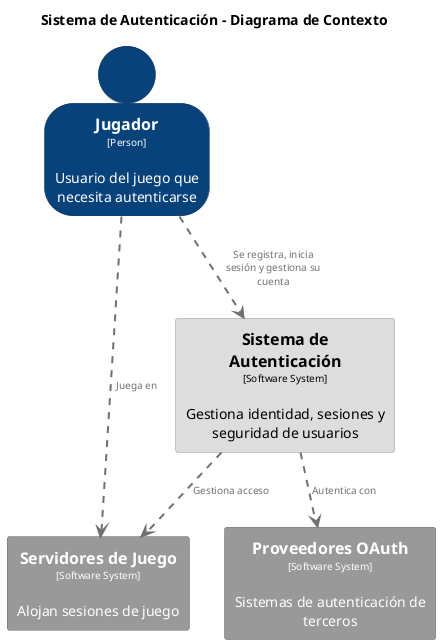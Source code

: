 @startuml auth-context-diagram
set separator none
title Sistema de Autenticación - Diagrama de Contexto

top to bottom direction

skinparam {
  arrowFontSize 10
  defaultTextAlignment center
  wrapWidth 200
  maxMessageSize 100
}

hide stereotype

skinparam person<<Jugador>> {
  BackgroundColor #08427b
  FontColor #ffffff
  BorderColor #052e56
  shadowing false
}
skinparam rectangle<<ProveedoresOAuth>> {
  BackgroundColor #999999
  FontColor #ffffff
  BorderColor #6b6b6b
  shadowing false
}
skinparam rectangle<<ServidoresdeJuego>> {
  BackgroundColor #999999
  FontColor #ffffff
  BorderColor #6b6b6b
  shadowing false
}
skinparam rectangle<<SistemadeAutenticación>> {
  BackgroundColor #dddddd
  FontColor #000000
  BorderColor #9a9a9a
  shadowing false
}

person "==Jugador\n<size:10>[Person]</size>\n\nUsuario del juego que necesita autenticarse" <<Jugador>> as Jugador
rectangle "==Proveedores OAuth\n<size:10>[Software System]</size>\n\nSistemas de autenticación de terceros" <<ProveedoresOAuth>> as ProveedoresOAuth
rectangle "==Servidores de Juego\n<size:10>[Software System]</size>\n\nAlojan sesiones de juego" <<ServidoresdeJuego>> as ServidoresdeJuego
rectangle "==Sistema de Autenticación\n<size:10>[Software System]</size>\n\nGestiona identidad, sesiones y seguridad de usuarios" <<SistemadeAutenticación>> as SistemadeAutenticación

Jugador .[#707070,thickness=2].> SistemadeAutenticación : "<color:#707070>Se registra, inicia sesión y gestiona su cuenta"
Jugador .[#707070,thickness=2].> ServidoresdeJuego : "<color:#707070>Juega en"
SistemadeAutenticación .[#707070,thickness=2].> ProveedoresOAuth : "<color:#707070>Autentica con"
SistemadeAutenticación .[#707070,thickness=2].> ServidoresdeJuego : "<color:#707070>Gestiona acceso"
@enduml